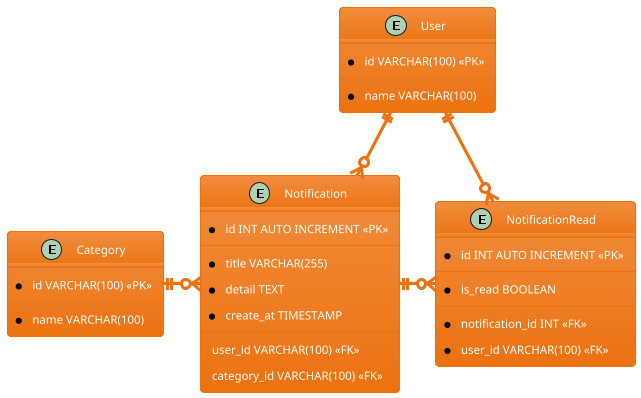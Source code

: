 @startuml notifications
!theme aws-orange

entity User {
    * id VARCHAR(100) <<PK>>
    --
    * name VARCHAR(100)
}

entity Notification {
    * id INT AUTO INCREMENT <<PK>>
    --
    * title VARCHAR(255)
    * detail TEXT
    * create_at TIMESTAMP
    --
    user_id VARCHAR(100) <<FK>>
    category_id VARCHAR(100) <<FK>>
}

entity Category {
    * id VARCHAR(100) <<PK>>
    --
    * name VARCHAR(100)
}

entity NotificationRead {
    * id INT AUTO INCREMENT <<PK>>
    --
    * is_read BOOLEAN
    --
    * notification_id INT <<FK>>
    * user_id VARCHAR(100) <<FK>>
}

User ||--o{ Notification
User ||--o{ NotificationRead
Category ||-o{ Notification
Notification ||-o{ NotificationRead

@enduml